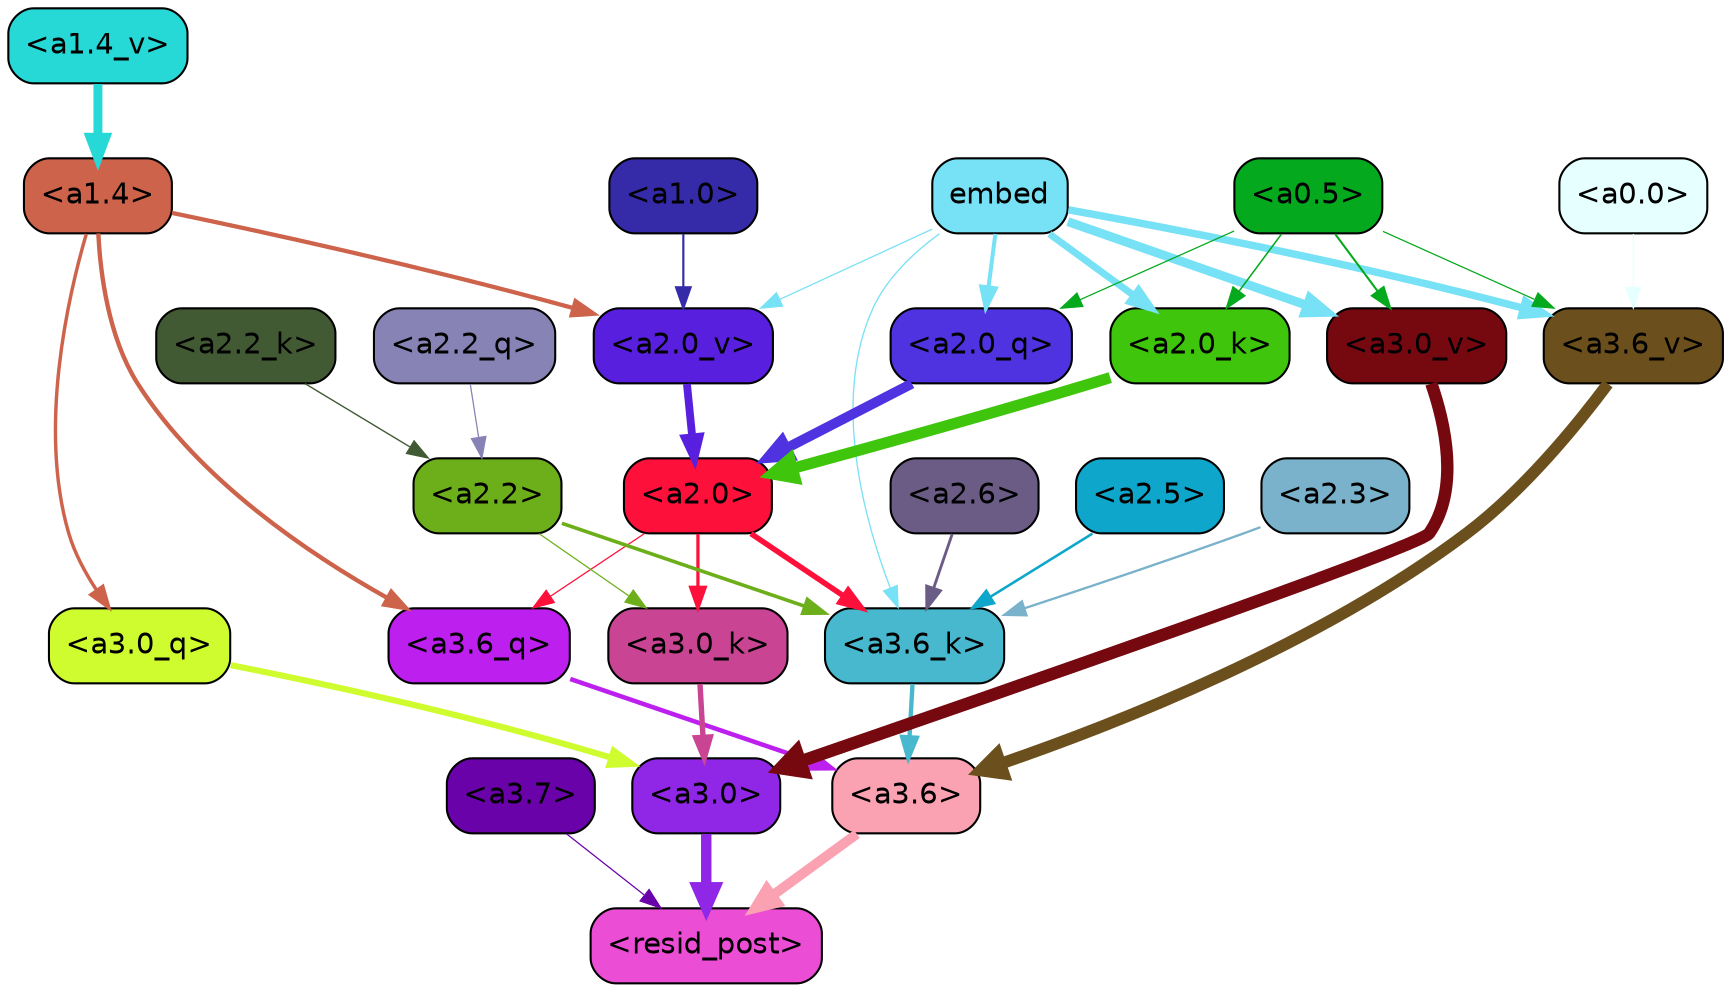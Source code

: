 strict digraph "" {
	graph [bgcolor=transparent,
		layout=dot,
		overlap=false,
		splines=true
	];
	"<a3.7>"	[color=black,
		fillcolor="#6902a9",
		fontname=Helvetica,
		shape=box,
		style="filled, rounded"];
	"<resid_post>"	[color=black,
		fillcolor="#eb4ed5",
		fontname=Helvetica,
		shape=box,
		style="filled, rounded"];
	"<a3.7>" -> "<resid_post>"	[color="#6902a9",
		penwidth=0.6];
	"<a3.6>"	[color=black,
		fillcolor="#fba2b2",
		fontname=Helvetica,
		shape=box,
		style="filled, rounded"];
	"<a3.6>" -> "<resid_post>"	[color="#fba2b2",
		penwidth=4.748674273490906];
	"<a3.0>"	[color=black,
		fillcolor="#9027e6",
		fontname=Helvetica,
		shape=box,
		style="filled, rounded"];
	"<a3.0>" -> "<resid_post>"	[color="#9027e6",
		penwidth=5.004031300544739];
	"<a3.6_q>"	[color=black,
		fillcolor="#bc1fee",
		fontname=Helvetica,
		shape=box,
		style="filled, rounded"];
	"<a3.6_q>" -> "<a3.6>"	[color="#bc1fee",
		penwidth=2.1656854450702667];
	"<a3.0_q>"	[color=black,
		fillcolor="#cffc2e",
		fontname=Helvetica,
		shape=box,
		style="filled, rounded"];
	"<a3.0_q>" -> "<a3.0>"	[color="#cffc2e",
		penwidth=2.95696559548378];
	"<a3.6_k>"	[color=black,
		fillcolor="#47b8ce",
		fontname=Helvetica,
		shape=box,
		style="filled, rounded"];
	"<a3.6_k>" -> "<a3.6>"	[color="#47b8ce",
		penwidth=2.086437076330185];
	"<a3.0_k>"	[color=black,
		fillcolor="#c94493",
		fontname=Helvetica,
		shape=box,
		style="filled, rounded"];
	"<a3.0_k>" -> "<a3.0>"	[color="#c94493",
		penwidth=2.5988530814647675];
	"<a3.6_v>"	[color=black,
		fillcolor="#6b4f1c",
		fontname=Helvetica,
		shape=box,
		style="filled, rounded"];
	"<a3.6_v>" -> "<a3.6>"	[color="#6b4f1c",
		penwidth=5.669987380504608];
	"<a3.0_v>"	[color=black,
		fillcolor="#760910",
		fontname=Helvetica,
		shape=box,
		style="filled, rounded"];
	"<a3.0_v>" -> "<a3.0>"	[color="#760910",
		penwidth=5.9515902400016785];
	"<a2.0>"	[color=black,
		fillcolor="#fd103a",
		fontname=Helvetica,
		shape=box,
		style="filled, rounded"];
	"<a2.0>" -> "<a3.6_q>"	[color="#fd103a",
		penwidth=0.6];
	"<a2.0>" -> "<a3.6_k>"	[color="#fd103a",
		penwidth=2.6423546075820923];
	"<a2.0>" -> "<a3.0_k>"	[color="#fd103a",
		penwidth=1.5482127666473389];
	"<a1.4>"	[color=black,
		fillcolor="#cd634b",
		fontname=Helvetica,
		shape=box,
		style="filled, rounded"];
	"<a1.4>" -> "<a3.6_q>"	[color="#cd634b",
		penwidth=2.1035547256469727];
	"<a1.4>" -> "<a3.0_q>"	[color="#cd634b",
		penwidth=1.6541699171066284];
	"<a2.0_v>"	[color=black,
		fillcolor="#581fdf",
		fontname=Helvetica,
		shape=box,
		style="filled, rounded"];
	"<a1.4>" -> "<a2.0_v>"	[color="#cd634b",
		penwidth=2.048949420452118];
	"<a2.6>"	[color=black,
		fillcolor="#6b5c86",
		fontname=Helvetica,
		shape=box,
		style="filled, rounded"];
	"<a2.6>" -> "<a3.6_k>"	[color="#6b5c86",
		penwidth=1.3718644380569458];
	"<a2.5>"	[color=black,
		fillcolor="#0ea6cb",
		fontname=Helvetica,
		shape=box,
		style="filled, rounded"];
	"<a2.5>" -> "<a3.6_k>"	[color="#0ea6cb",
		penwidth=1.231603980064392];
	"<a2.3>"	[color=black,
		fillcolor="#79b2ca",
		fontname=Helvetica,
		shape=box,
		style="filled, rounded"];
	"<a2.3>" -> "<a3.6_k>"	[color="#79b2ca",
		penwidth=1.1117559671401978];
	"<a2.2>"	[color=black,
		fillcolor="#6daf1b",
		fontname=Helvetica,
		shape=box,
		style="filled, rounded"];
	"<a2.2>" -> "<a3.6_k>"	[color="#6daf1b",
		penwidth=1.7315057516098022];
	"<a2.2>" -> "<a3.0_k>"	[color="#6daf1b",
		penwidth=0.6];
	embed	[color=black,
		fillcolor="#77e1f5",
		fontname=Helvetica,
		shape=box,
		style="filled, rounded"];
	embed -> "<a3.6_k>"	[color="#77e1f5",
		penwidth=0.6229734420776367];
	embed -> "<a3.6_v>"	[color="#77e1f5",
		penwidth=3.56406831741333];
	embed -> "<a3.0_v>"	[color="#77e1f5",
		penwidth=4.293717980384827];
	"<a2.0_q>"	[color=black,
		fillcolor="#4f33e1",
		fontname=Helvetica,
		shape=box,
		style="filled, rounded"];
	embed -> "<a2.0_q>"	[color="#77e1f5",
		penwidth=1.9479764699935913];
	"<a2.0_k>"	[color=black,
		fillcolor="#3ec50c",
		fontname=Helvetica,
		shape=box,
		style="filled, rounded"];
	embed -> "<a2.0_k>"	[color="#77e1f5",
		penwidth=3.348647713661194];
	embed -> "<a2.0_v>"	[color="#77e1f5",
		penwidth=0.6];
	"<a0.5>"	[color=black,
		fillcolor="#05a91e",
		fontname=Helvetica,
		shape=box,
		style="filled, rounded"];
	"<a0.5>" -> "<a3.6_v>"	[color="#05a91e",
		penwidth=0.6];
	"<a0.5>" -> "<a3.0_v>"	[color="#05a91e",
		penwidth=0.9916514158248901];
	"<a0.5>" -> "<a2.0_q>"	[color="#05a91e",
		penwidth=0.6];
	"<a0.5>" -> "<a2.0_k>"	[color="#05a91e",
		penwidth=0.7479127645492554];
	"<a0.0>"	[color=black,
		fillcolor="#e6ffff",
		fontname=Helvetica,
		shape=box,
		style="filled, rounded"];
	"<a0.0>" -> "<a3.6_v>"	[color="#e6ffff",
		penwidth=0.6];
	"<a2.2_q>"	[color=black,
		fillcolor="#8883b5",
		fontname=Helvetica,
		shape=box,
		style="filled, rounded"];
	"<a2.2_q>" -> "<a2.2>"	[color="#8883b5",
		penwidth=0.6068362593650818];
	"<a2.0_q>" -> "<a2.0>"	[color="#4f33e1",
		penwidth=4.801594913005829];
	"<a2.2_k>"	[color=black,
		fillcolor="#425a34",
		fontname=Helvetica,
		shape=box,
		style="filled, rounded"];
	"<a2.2_k>" -> "<a2.2>"	[color="#425a34",
		penwidth=0.6648573875427246];
	"<a2.0_k>" -> "<a2.0>"	[color="#3ec50c",
		penwidth=5.364346981048584];
	"<a2.0_v>" -> "<a2.0>"	[color="#581fdf",
		penwidth=3.76983106136322];
	"<a1.0>"	[color=black,
		fillcolor="#352aa7",
		fontname=Helvetica,
		shape=box,
		style="filled, rounded"];
	"<a1.0>" -> "<a2.0_v>"	[color="#352aa7",
		penwidth=1.0333166718482971];
	"<a1.4_v>"	[color=black,
		fillcolor="#27d9d6",
		fontname=Helvetica,
		shape=box,
		style="filled, rounded"];
	"<a1.4_v>" -> "<a1.4>"	[color="#27d9d6",
		penwidth=4.295930981636047];
}
